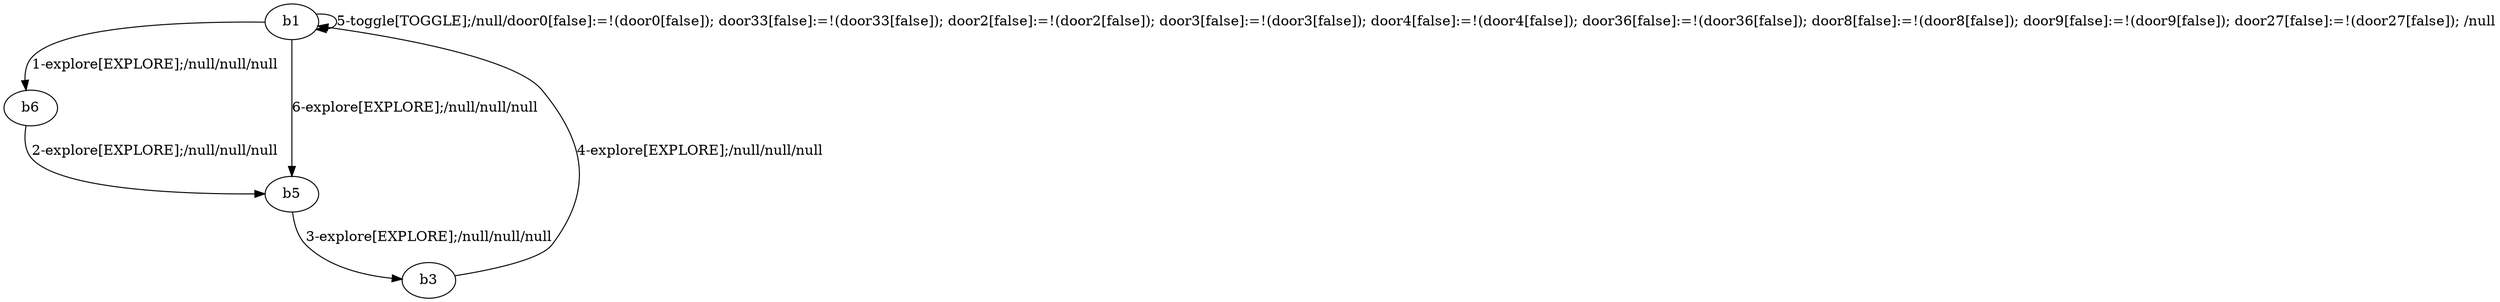 # Total number of goals covered by this test: 1
# b6 --> b5

digraph g {
"b1" -> "b6" [label = "1-explore[EXPLORE];/null/null/null"];
"b6" -> "b5" [label = "2-explore[EXPLORE];/null/null/null"];
"b5" -> "b3" [label = "3-explore[EXPLORE];/null/null/null"];
"b3" -> "b1" [label = "4-explore[EXPLORE];/null/null/null"];
"b1" -> "b1" [label = "5-toggle[TOGGLE];/null/door0[false]:=!(door0[false]); door33[false]:=!(door33[false]); door2[false]:=!(door2[false]); door3[false]:=!(door3[false]); door4[false]:=!(door4[false]); door36[false]:=!(door36[false]); door8[false]:=!(door8[false]); door9[false]:=!(door9[false]); door27[false]:=!(door27[false]); /null"];
"b1" -> "b5" [label = "6-explore[EXPLORE];/null/null/null"];
}